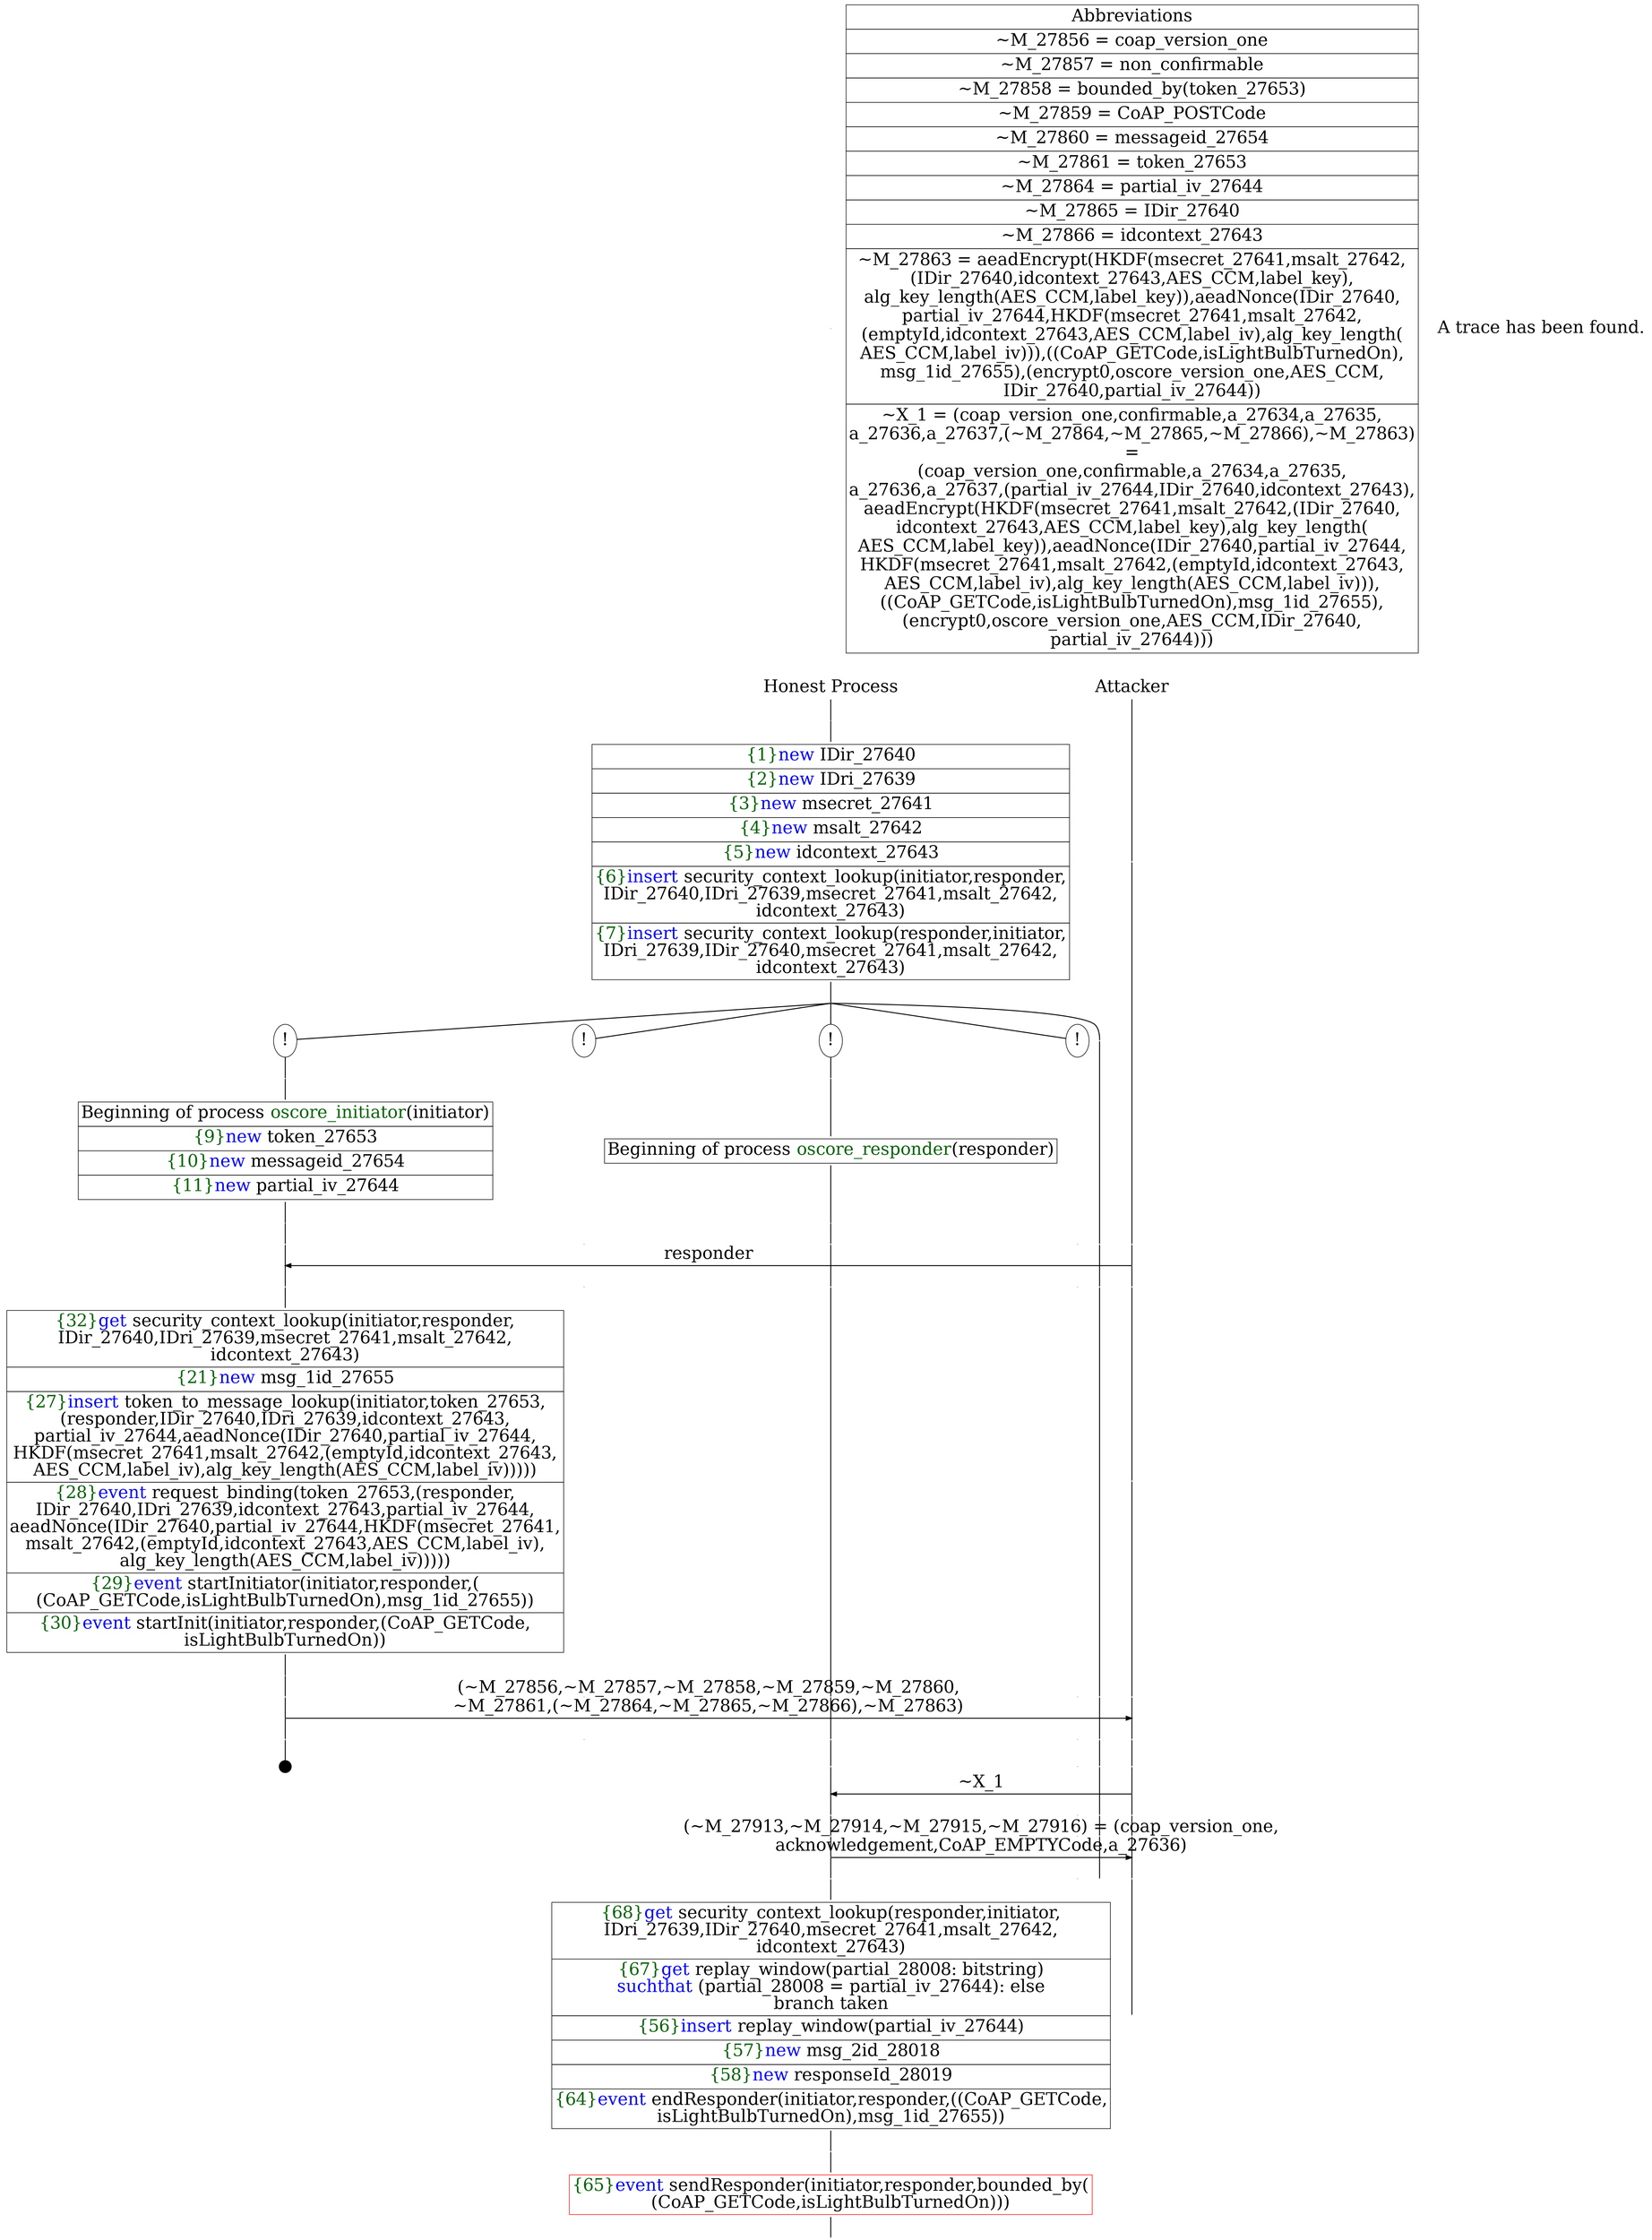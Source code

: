 digraph {
graph [ordering = out]
edge [arrowhead = none, penwidth = 1.6, fontsize = 30]
node [shape = point, width = 0, height = 0, fontsize = 30]
Trace<br/>
[label = <A trace has been found.<br/>
>, shape = plaintext]
P0__0 [label = "Honest Process", shape = plaintext]
P__0 [label = "Attacker", shape = plaintext]
Trace -> P0__0 [label = "", style = invisible, weight = 100]{rank = same; P0__0 P__0}
P0__0 -> P0__1 [label = <>, weight = 100]
P0__1 -> P0__2 [label = <>, weight = 100]
P0__2 [shape = plaintext, label = <<TABLE BORDER="0" CELLBORDER="1" CELLSPACING="0" CELLPADDING="4"> <TR><TD><FONT COLOR="darkgreen">{1}</FONT><FONT COLOR="blue">new </FONT>IDir_27640</TD></TR><TR><TD><FONT COLOR="darkgreen">{2}</FONT><FONT COLOR="blue">new </FONT>IDri_27639</TD></TR><TR><TD><FONT COLOR="darkgreen">{3}</FONT><FONT COLOR="blue">new </FONT>msecret_27641</TD></TR><TR><TD><FONT COLOR="darkgreen">{4}</FONT><FONT COLOR="blue">new </FONT>msalt_27642</TD></TR><TR><TD><FONT COLOR="darkgreen">{5}</FONT><FONT COLOR="blue">new </FONT>idcontext_27643</TD></TR><TR><TD><FONT COLOR="darkgreen">{6}</FONT><FONT COLOR="blue">insert </FONT>security_context_lookup(initiator,responder,<br/>
IDir_27640,IDri_27639,msecret_27641,msalt_27642,<br/>
idcontext_27643)</TD></TR><TR><TD><FONT COLOR="darkgreen">{7}</FONT><FONT COLOR="blue">insert </FONT>security_context_lookup(responder,initiator,<br/>
IDri_27639,IDir_27640,msecret_27641,msalt_27642,<br/>
idcontext_27643)</TD></TR></TABLE>>]
P0__2 -> P0__3 [label = <>, weight = 100]
P__0 -> P__1 [label = <>, weight = 100]
{rank = same; P__1 P0__2}
/*RPar */
P0__3 -> P0_4__3 [label = <>]
P0__3 -> P0_3__3 [label = <>]
P0__3 -> P0_2__3 [label = <>]
P0__3 -> P0_1__3 [label = <>]
P0__3 -> P0_0__3 [label = <>]
P0__3 [label = "", fixedsize = false, width = 0, height = 0, shape = none]
{rank = same; P0_0__3 P0_1__3 P0_2__3 P0_3__3 P0_4__3}
P0_1__3 [label = "!", shape = ellipse]
P0_2__3 [label = "!", shape = ellipse]
P0_2_0__3 [label = "", fixedsize = false, width = 0, height = 0, shape = none]
P0_2__3 -> P0_2_0__3 [label = <>, weight = 100]
P0_2_0__3 -> P0_2_0__4 [label = <>, weight = 100]
P0_2_0__4 [shape = plaintext, label = <<TABLE BORDER="0" CELLBORDER="1" CELLSPACING="0" CELLPADDING="4"> <TR><TD>Beginning of process <FONT COLOR="darkgreen">oscore_responder</FONT>(responder)<br/>
</TD></TR></TABLE>>]
P0_2_0__4 -> P0_2_0__5 [label = <>, weight = 100]
P0_3__3 [label = "!", shape = ellipse]
P0_4__3 [label = "!", shape = ellipse]
P0_4_0__3 [label = "", fixedsize = false, width = 0, height = 0, shape = none]
P0_4__3 -> P0_4_0__3 [label = <>, weight = 100]
P0_4_0__3 -> P0_4_0__4 [label = <>, weight = 100]
P0_4_0__4 [shape = plaintext, label = <<TABLE BORDER="0" CELLBORDER="1" CELLSPACING="0" CELLPADDING="4"> <TR><TD>Beginning of process <FONT COLOR="darkgreen">oscore_initiator</FONT>(initiator)<br/>
</TD></TR><TR><TD><FONT COLOR="darkgreen">{9}</FONT><FONT COLOR="blue">new </FONT>token_27653</TD></TR><TR><TD><FONT COLOR="darkgreen">{10}</FONT><FONT COLOR="blue">new </FONT>messageid_27654</TD></TR><TR><TD><FONT COLOR="darkgreen">{11}</FONT><FONT COLOR="blue">new </FONT>partial_iv_27644</TD></TR></TABLE>>]
P0_4_0__4 -> P0_4_0__5 [label = <>, weight = 100]
P0_4_0__5 -> P0_4_0__6 [label = <>, weight = 100]
P0_3__4 [label = "", style = invisible]
P0_3__3 -> P0_3__4 [label = <>, weight = 100, style = invisible]
P0_2_0__5 -> P0_2_0__6 [label = <>, weight = 100]
P0_1__4 [label = "", style = invisible]
P0_1__3 -> P0_1__4 [label = <>, weight = 100, style = invisible]
P0_0__3 -> P0_0__4 [label = <>, weight = 100]
P__1 -> P__2 [label = <>, weight = 100]
{rank = same; P__2 P0_0__4 P0_1__4 P0_2_0__6 P0_3__4 P0_4_0__6}
P0_4_0__6 -> P0_4_0__7 [label = <>, weight = 100]
P__2 -> P__3 [label = <>, weight = 100]
{rank = same; P__3 P0_4_0__7}
P0_4_0__7 -> P__3 [label = <responder>, dir = back, arrowhead = normal]
P0_4_0__7 -> P0_4_0__8 [label = <>, weight = 100]
P0_3__5 [label = "", style = invisible]
P0_3__4 -> P0_3__5 [label = <>, weight = 100, style = invisible]
P0_2_0__6 -> P0_2_0__7 [label = <>, weight = 100]
P0_1__5 [label = "", style = invisible]
P0_1__4 -> P0_1__5 [label = <>, weight = 100, style = invisible]
P0_0__4 -> P0_0__5 [label = <>, weight = 100]
P__3 -> P__4 [label = <>, weight = 100]
{rank = same; P__4 P0_0__5 P0_1__5 P0_2_0__7 P0_3__5 P0_4_0__8}
P0_4_0__8 -> P0_4_0__9 [label = <>, weight = 100]
P0_4_0__9 [shape = plaintext, label = <<TABLE BORDER="0" CELLBORDER="1" CELLSPACING="0" CELLPADDING="4"> <TR><TD><FONT COLOR="darkgreen">{32}</FONT><FONT COLOR="blue">get </FONT>security_context_lookup(initiator,responder,<br/>
IDir_27640,IDri_27639,msecret_27641,msalt_27642,<br/>
idcontext_27643)</TD></TR><TR><TD><FONT COLOR="darkgreen">{21}</FONT><FONT COLOR="blue">new </FONT>msg_1id_27655</TD></TR><TR><TD><FONT COLOR="darkgreen">{27}</FONT><FONT COLOR="blue">insert </FONT>token_to_message_lookup(initiator,token_27653,<br/>
(responder,IDir_27640,IDri_27639,idcontext_27643,<br/>
partial_iv_27644,aeadNonce(IDir_27640,partial_iv_27644,<br/>
HKDF(msecret_27641,msalt_27642,(emptyId,idcontext_27643,<br/>
AES_CCM,label_iv),alg_key_length(AES_CCM,label_iv)))))<br/>
</TD></TR><TR><TD><FONT COLOR="darkgreen">{28}</FONT><FONT COLOR="blue">event</FONT> request_binding(token_27653,(responder,<br/>
IDir_27640,IDri_27639,idcontext_27643,partial_iv_27644,<br/>
aeadNonce(IDir_27640,partial_iv_27644,HKDF(msecret_27641,<br/>
msalt_27642,(emptyId,idcontext_27643,AES_CCM,label_iv),<br/>
alg_key_length(AES_CCM,label_iv)))))</TD></TR><TR><TD><FONT COLOR="darkgreen">{29}</FONT><FONT COLOR="blue">event</FONT> startInitiator(initiator,responder,(<br/>
(CoAP_GETCode,isLightBulbTurnedOn),msg_1id_27655))<br/>
</TD></TR><TR><TD><FONT COLOR="darkgreen">{30}</FONT><FONT COLOR="blue">event</FONT> startInit(initiator,responder,(CoAP_GETCode,<br/>
isLightBulbTurnedOn))</TD></TR></TABLE>>]
P0_4_0__9 -> P0_4_0__10 [label = <>, weight = 100]
P__4 -> P__5 [label = <>, weight = 100]
{rank = same; P__5 P0_4_0__9}
P0_4_0__10 -> P0_4_0__11 [label = <>, weight = 100]
P0_3__6 [label = "", style = invisible]
P0_3__5 -> P0_3__6 [label = <>, weight = 100, style = invisible]
P0_2_0__7 -> P0_2_0__8 [label = <>, weight = 100]
P0_1__6 [label = "", style = invisible]
P0_1__5 -> P0_1__6 [label = <>, weight = 100, style = invisible]
P0_0__5 -> P0_0__6 [label = <>, weight = 100]
P__5 -> P__6 [label = <>, weight = 100]
{rank = same; P__6 P0_0__6 P0_1__6 P0_2_0__8 P0_3__6 P0_4_0__11}
P0_4_0__11 -> P0_4_0__12 [label = <>, weight = 100]
P__6 -> P__7 [label = <>, weight = 100]
{rank = same; P__7 P0_4_0__12}
P0_4_0__12 -> P__7 [label = <(~M_27856,~M_27857,~M_27858,~M_27859,~M_27860,<br/>
~M_27861,(~M_27864,~M_27865,~M_27866),~M_27863)<br/>>, arrowhead = normal]
P0_4_0__12 -> P0_4_0__13 [label = <>, weight = 100]
P0_3__7 [label = "", style = invisible]
P0_3__6 -> P0_3__7 [label = <>, weight = 100, style = invisible]
P0_2_0__8 -> P0_2_0__9 [label = <>, weight = 100]
P0_1__7 [label = "", style = invisible]
P0_1__6 -> P0_1__7 [label = <>, weight = 100, style = invisible]
P0_0__6 -> P0_0__7 [label = <>, weight = 100]
P__7 -> P__8 [label = <>, weight = 100]
{rank = same; P__8 P0_0__7 P0_1__7 P0_2_0__9 P0_3__7 P0_4_0__13}
P0_4_0__14 [label = "", width = 0.3, height = 0.3]
P0_4_0__13 -> P0_4_0__14 [label = <>, weight = 100]
P0_2_0__9 -> P0_2_0__10 [label = <>, weight = 100]
P0_1__8 [label = "", style = invisible]
P0_1__7 -> P0_1__8 [label = <>, weight = 100, style = invisible]
P0_0__7 -> P0_0__8 [label = <>, weight = 100]
P__8 -> P__9 [label = <>, weight = 100]
{rank = same; P__9 P0_0__8 P0_1__8 P0_2_0__10}
P0_2_0__10 -> P0_2_0__11 [label = <>, weight = 100]
P__9 -> P__10 [label = <>, weight = 100]
{rank = same; P__10 P0_2_0__11}
P0_2_0__11 -> P__10 [label = <~X_1>, dir = back, arrowhead = normal]
P0_2_0__11 -> P0_2_0__12 [label = <>, weight = 100]
P0_1__9 [label = "", style = invisible]
P0_1__8 -> P0_1__9 [label = <>, weight = 100, style = invisible]
P0_0__8 -> P0_0__9 [label = <>, weight = 100]
P__10 -> P__11 [label = <>, weight = 100]
{rank = same; P__11 P0_0__9 P0_1__9 P0_2_0__12}
P0_2_0__12 -> P0_2_0__13 [label = <>, weight = 100]
P0_1__10 [label = "", style = invisible]
P0_1__9 -> P0_1__10 [label = <>, weight = 100, style = invisible]
P0_0__9 -> P0_0__10 [label = <>, weight = 100]
P__11 -> P__12 [label = <>, weight = 100]
{rank = same; P__12 P0_0__10 P0_1__10 P0_2_0__13}
P0_2_0__13 -> P0_2_0__14 [label = <>, weight = 100]
P__12 -> P__13 [label = <>, weight = 100]
{rank = same; P__13 P0_2_0__14}
P0_2_0__14 -> P__13 [label = <(~M_27913,~M_27914,~M_27915,~M_27916) = (coap_version_one,<br/>
acknowledgement,CoAP_EMPTYCode,a_27636)>, arrowhead = normal]
P0_2_0__14 -> P0_2_0__15 [label = <>, weight = 100]
P0_1__11 [label = "", style = invisible]
P0_1__10 -> P0_1__11 [label = <>, weight = 100, style = invisible]
P0_0__10 -> P0_0__11 [label = <>, weight = 100]
P__13 -> P__14 [label = <>, weight = 100]
{rank = same; P__14 P0_0__11 P0_1__11 P0_2_0__15}
P0_2_0__15 -> P0_2_0__16 [label = <>, weight = 100]
P0_2_0__16 [shape = plaintext, label = <<TABLE BORDER="0" CELLBORDER="1" CELLSPACING="0" CELLPADDING="4"> <TR><TD><FONT COLOR="darkgreen">{68}</FONT><FONT COLOR="blue">get </FONT>security_context_lookup(responder,initiator,<br/>
IDri_27639,IDir_27640,msecret_27641,msalt_27642,<br/>
idcontext_27643)</TD></TR><TR><TD><FONT COLOR="darkgreen">{67}</FONT><FONT COLOR="blue">get</FONT> replay_window(partial_28008: bitstring)<br/>
<FONT COLOR="blue">suchthat</FONT> (partial_28008 = partial_iv_27644): else<br/>
branch taken</TD></TR><TR><TD><FONT COLOR="darkgreen">{56}</FONT><FONT COLOR="blue">insert </FONT>replay_window(partial_iv_27644)</TD></TR><TR><TD><FONT COLOR="darkgreen">{57}</FONT><FONT COLOR="blue">new </FONT>msg_2id_28018</TD></TR><TR><TD><FONT COLOR="darkgreen">{58}</FONT><FONT COLOR="blue">new </FONT>responseId_28019</TD></TR><TR><TD><FONT COLOR="darkgreen">{64}</FONT><FONT COLOR="blue">event</FONT> endResponder(initiator,responder,((CoAP_GETCode,<br/>
isLightBulbTurnedOn),msg_1id_27655))</TD></TR></TABLE>>]
P0_2_0__16 -> P0_2_0__17 [label = <>, weight = 100]
P__14 -> P__15 [label = <>, weight = 100]
{rank = same; P__15 P0_2_0__16}
P0_2_0__17 -> P0_2_0__18 [label = <>, weight = 100]
P0_2_0__18 [color = red, shape = plaintext, label = <<TABLE BORDER="0" CELLBORDER="1" CELLSPACING="0" CELLPADDING="4"> <TR><TD><FONT COLOR="darkgreen">{65}</FONT><FONT COLOR="blue">event</FONT> sendResponder(initiator,responder,bounded_by(<br/>
(CoAP_GETCode,isLightBulbTurnedOn)))</TD></TR></TABLE>>]
P0_2_0__18 -> P0_2_0__19 [label = <>, weight = 100]
Abbrev [shape = plaintext, label = <<TABLE BORDER="0" CELLBORDER="1" CELLSPACING="0" CELLPADDING="4"><TR> <TD> Abbreviations </TD></TR><TR><TD>~M_27856 = coap_version_one</TD></TR><TR><TD>~M_27857 = non_confirmable</TD></TR><TR><TD>~M_27858 = bounded_by(token_27653)</TD></TR><TR><TD>~M_27859 = CoAP_POSTCode</TD></TR><TR><TD>~M_27860 = messageid_27654</TD></TR><TR><TD>~M_27861 = token_27653</TD></TR><TR><TD>~M_27864 = partial_iv_27644</TD></TR><TR><TD>~M_27865 = IDir_27640</TD></TR><TR><TD>~M_27866 = idcontext_27643</TD></TR><TR><TD>~M_27863 = aeadEncrypt(HKDF(msecret_27641,msalt_27642,<br/>
(IDir_27640,idcontext_27643,AES_CCM,label_key),<br/>
alg_key_length(AES_CCM,label_key)),aeadNonce(IDir_27640,<br/>
partial_iv_27644,HKDF(msecret_27641,msalt_27642,<br/>
(emptyId,idcontext_27643,AES_CCM,label_iv),alg_key_length(<br/>
AES_CCM,label_iv))),((CoAP_GETCode,isLightBulbTurnedOn),<br/>
msg_1id_27655),(encrypt0,oscore_version_one,AES_CCM,<br/>
IDir_27640,partial_iv_27644))</TD></TR><TR><TD>~X_1 = (coap_version_one,confirmable,a_27634,a_27635,<br/>
a_27636,a_27637,(~M_27864,~M_27865,~M_27866),~M_27863)<br/>
=<br/>
(coap_version_one,confirmable,a_27634,a_27635,<br/>
a_27636,a_27637,(partial_iv_27644,IDir_27640,idcontext_27643),<br/>
aeadEncrypt(HKDF(msecret_27641,msalt_27642,(IDir_27640,<br/>
idcontext_27643,AES_CCM,label_key),alg_key_length(<br/>
AES_CCM,label_key)),aeadNonce(IDir_27640,partial_iv_27644,<br/>
HKDF(msecret_27641,msalt_27642,(emptyId,idcontext_27643,<br/>
AES_CCM,label_iv),alg_key_length(AES_CCM,label_iv))),<br/>
((CoAP_GETCode,isLightBulbTurnedOn),msg_1id_27655),<br/>
(encrypt0,oscore_version_one,AES_CCM,IDir_27640,<br/>
partial_iv_27644)))</TD></TR></TABLE>>]Abbrev -> P__0 [style = invisible, weight =100]}